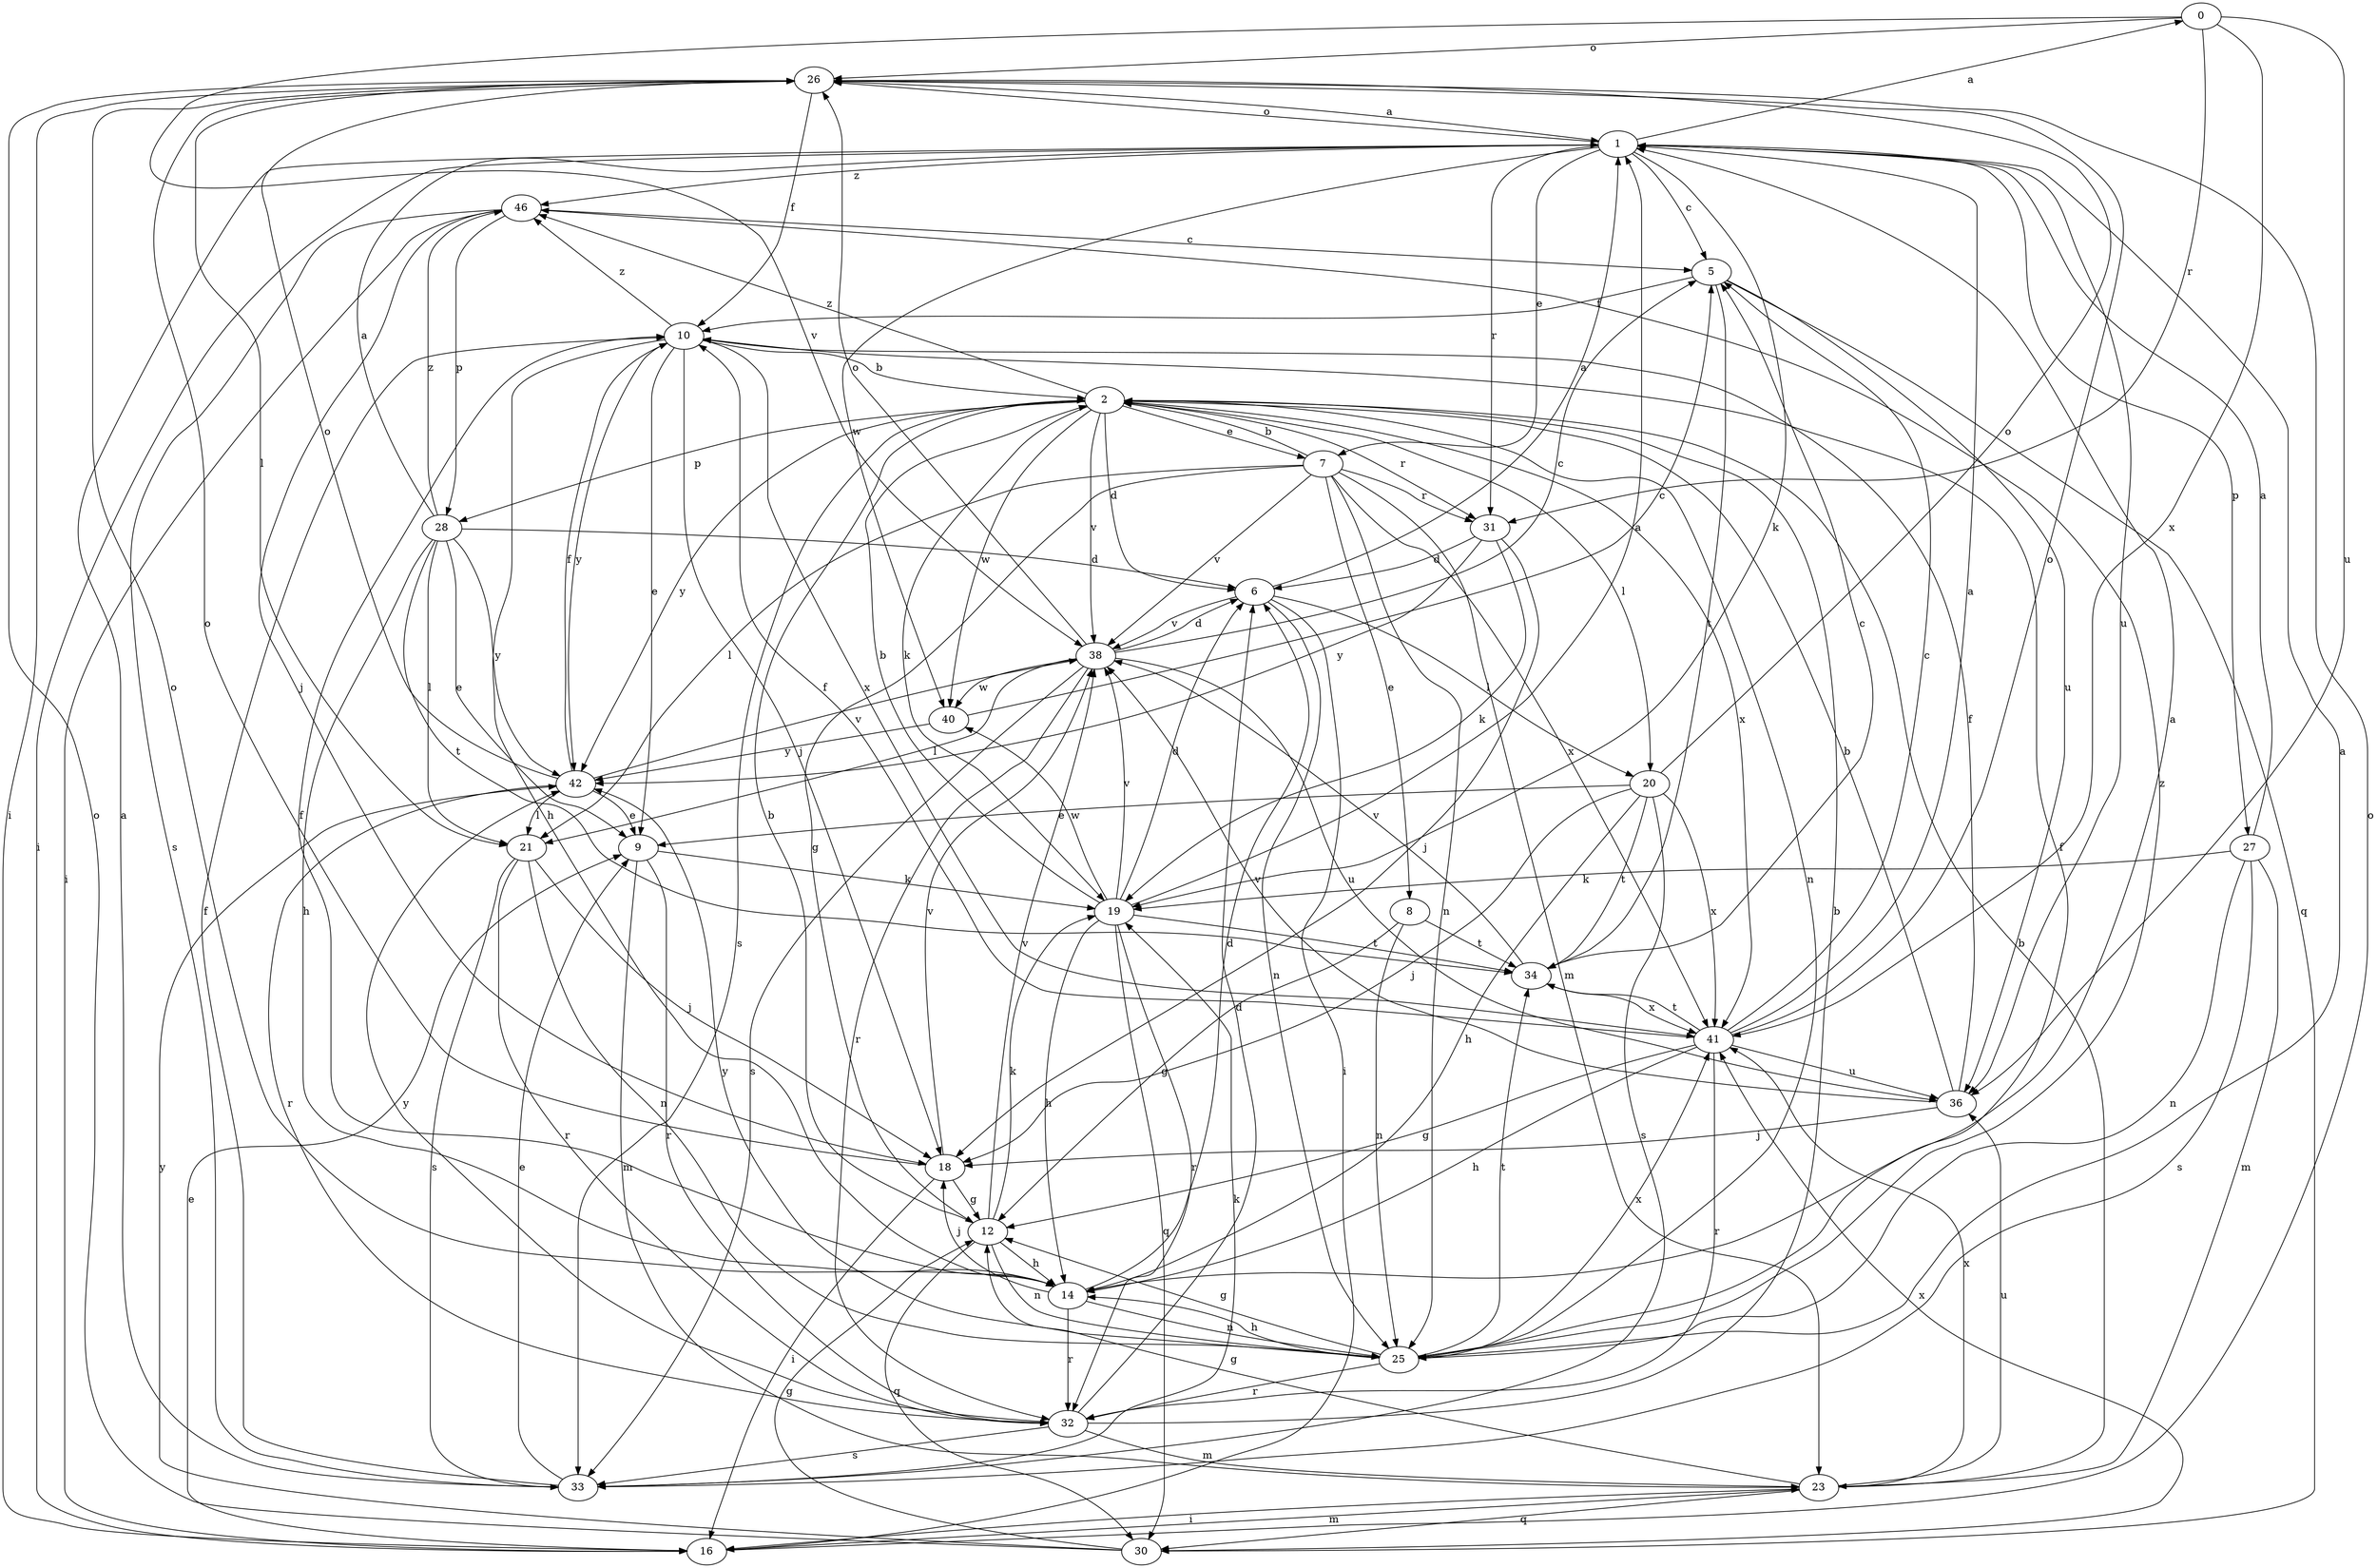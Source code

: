strict digraph  {
0;
1;
2;
5;
6;
7;
8;
9;
10;
12;
14;
16;
18;
19;
20;
21;
23;
25;
26;
27;
28;
30;
31;
32;
33;
34;
36;
38;
40;
41;
42;
46;
0 -> 26  [label=o];
0 -> 31  [label=r];
0 -> 36  [label=u];
0 -> 38  [label=v];
0 -> 41  [label=x];
1 -> 0  [label=a];
1 -> 5  [label=c];
1 -> 7  [label=e];
1 -> 16  [label=i];
1 -> 19  [label=k];
1 -> 26  [label=o];
1 -> 27  [label=p];
1 -> 31  [label=r];
1 -> 36  [label=u];
1 -> 40  [label=w];
1 -> 46  [label=z];
2 -> 6  [label=d];
2 -> 7  [label=e];
2 -> 19  [label=k];
2 -> 20  [label=l];
2 -> 25  [label=n];
2 -> 28  [label=p];
2 -> 31  [label=r];
2 -> 33  [label=s];
2 -> 38  [label=v];
2 -> 40  [label=w];
2 -> 41  [label=x];
2 -> 42  [label=y];
2 -> 46  [label=z];
5 -> 10  [label=f];
5 -> 30  [label=q];
5 -> 34  [label=t];
5 -> 36  [label=u];
6 -> 1  [label=a];
6 -> 16  [label=i];
6 -> 20  [label=l];
6 -> 25  [label=n];
6 -> 38  [label=v];
7 -> 2  [label=b];
7 -> 8  [label=e];
7 -> 12  [label=g];
7 -> 21  [label=l];
7 -> 23  [label=m];
7 -> 25  [label=n];
7 -> 31  [label=r];
7 -> 38  [label=v];
7 -> 41  [label=x];
8 -> 12  [label=g];
8 -> 25  [label=n];
8 -> 34  [label=t];
9 -> 19  [label=k];
9 -> 23  [label=m];
9 -> 32  [label=r];
10 -> 2  [label=b];
10 -> 9  [label=e];
10 -> 14  [label=h];
10 -> 18  [label=j];
10 -> 41  [label=x];
10 -> 42  [label=y];
10 -> 46  [label=z];
12 -> 2  [label=b];
12 -> 14  [label=h];
12 -> 19  [label=k];
12 -> 25  [label=n];
12 -> 30  [label=q];
12 -> 38  [label=v];
14 -> 1  [label=a];
14 -> 6  [label=d];
14 -> 10  [label=f];
14 -> 18  [label=j];
14 -> 25  [label=n];
14 -> 26  [label=o];
14 -> 32  [label=r];
16 -> 9  [label=e];
16 -> 23  [label=m];
16 -> 26  [label=o];
18 -> 12  [label=g];
18 -> 16  [label=i];
18 -> 26  [label=o];
18 -> 38  [label=v];
19 -> 1  [label=a];
19 -> 2  [label=b];
19 -> 6  [label=d];
19 -> 14  [label=h];
19 -> 30  [label=q];
19 -> 32  [label=r];
19 -> 34  [label=t];
19 -> 38  [label=v];
19 -> 40  [label=w];
20 -> 9  [label=e];
20 -> 14  [label=h];
20 -> 18  [label=j];
20 -> 26  [label=o];
20 -> 33  [label=s];
20 -> 34  [label=t];
20 -> 41  [label=x];
21 -> 18  [label=j];
21 -> 25  [label=n];
21 -> 32  [label=r];
21 -> 33  [label=s];
23 -> 2  [label=b];
23 -> 12  [label=g];
23 -> 16  [label=i];
23 -> 30  [label=q];
23 -> 36  [label=u];
23 -> 41  [label=x];
25 -> 1  [label=a];
25 -> 10  [label=f];
25 -> 12  [label=g];
25 -> 14  [label=h];
25 -> 32  [label=r];
25 -> 34  [label=t];
25 -> 41  [label=x];
25 -> 42  [label=y];
25 -> 46  [label=z];
26 -> 1  [label=a];
26 -> 10  [label=f];
26 -> 16  [label=i];
26 -> 21  [label=l];
27 -> 1  [label=a];
27 -> 19  [label=k];
27 -> 23  [label=m];
27 -> 25  [label=n];
27 -> 33  [label=s];
28 -> 1  [label=a];
28 -> 6  [label=d];
28 -> 9  [label=e];
28 -> 14  [label=h];
28 -> 21  [label=l];
28 -> 34  [label=t];
28 -> 42  [label=y];
28 -> 46  [label=z];
30 -> 12  [label=g];
30 -> 26  [label=o];
30 -> 41  [label=x];
30 -> 42  [label=y];
31 -> 6  [label=d];
31 -> 18  [label=j];
31 -> 19  [label=k];
31 -> 42  [label=y];
32 -> 2  [label=b];
32 -> 6  [label=d];
32 -> 23  [label=m];
32 -> 33  [label=s];
32 -> 42  [label=y];
33 -> 1  [label=a];
33 -> 9  [label=e];
33 -> 10  [label=f];
33 -> 19  [label=k];
34 -> 5  [label=c];
34 -> 38  [label=v];
34 -> 41  [label=x];
36 -> 2  [label=b];
36 -> 10  [label=f];
36 -> 18  [label=j];
36 -> 38  [label=v];
38 -> 5  [label=c];
38 -> 6  [label=d];
38 -> 21  [label=l];
38 -> 26  [label=o];
38 -> 32  [label=r];
38 -> 33  [label=s];
38 -> 36  [label=u];
38 -> 40  [label=w];
40 -> 5  [label=c];
40 -> 42  [label=y];
41 -> 1  [label=a];
41 -> 5  [label=c];
41 -> 10  [label=f];
41 -> 12  [label=g];
41 -> 14  [label=h];
41 -> 26  [label=o];
41 -> 32  [label=r];
41 -> 34  [label=t];
41 -> 36  [label=u];
42 -> 9  [label=e];
42 -> 10  [label=f];
42 -> 21  [label=l];
42 -> 26  [label=o];
42 -> 32  [label=r];
42 -> 38  [label=v];
46 -> 5  [label=c];
46 -> 16  [label=i];
46 -> 18  [label=j];
46 -> 28  [label=p];
46 -> 33  [label=s];
}
